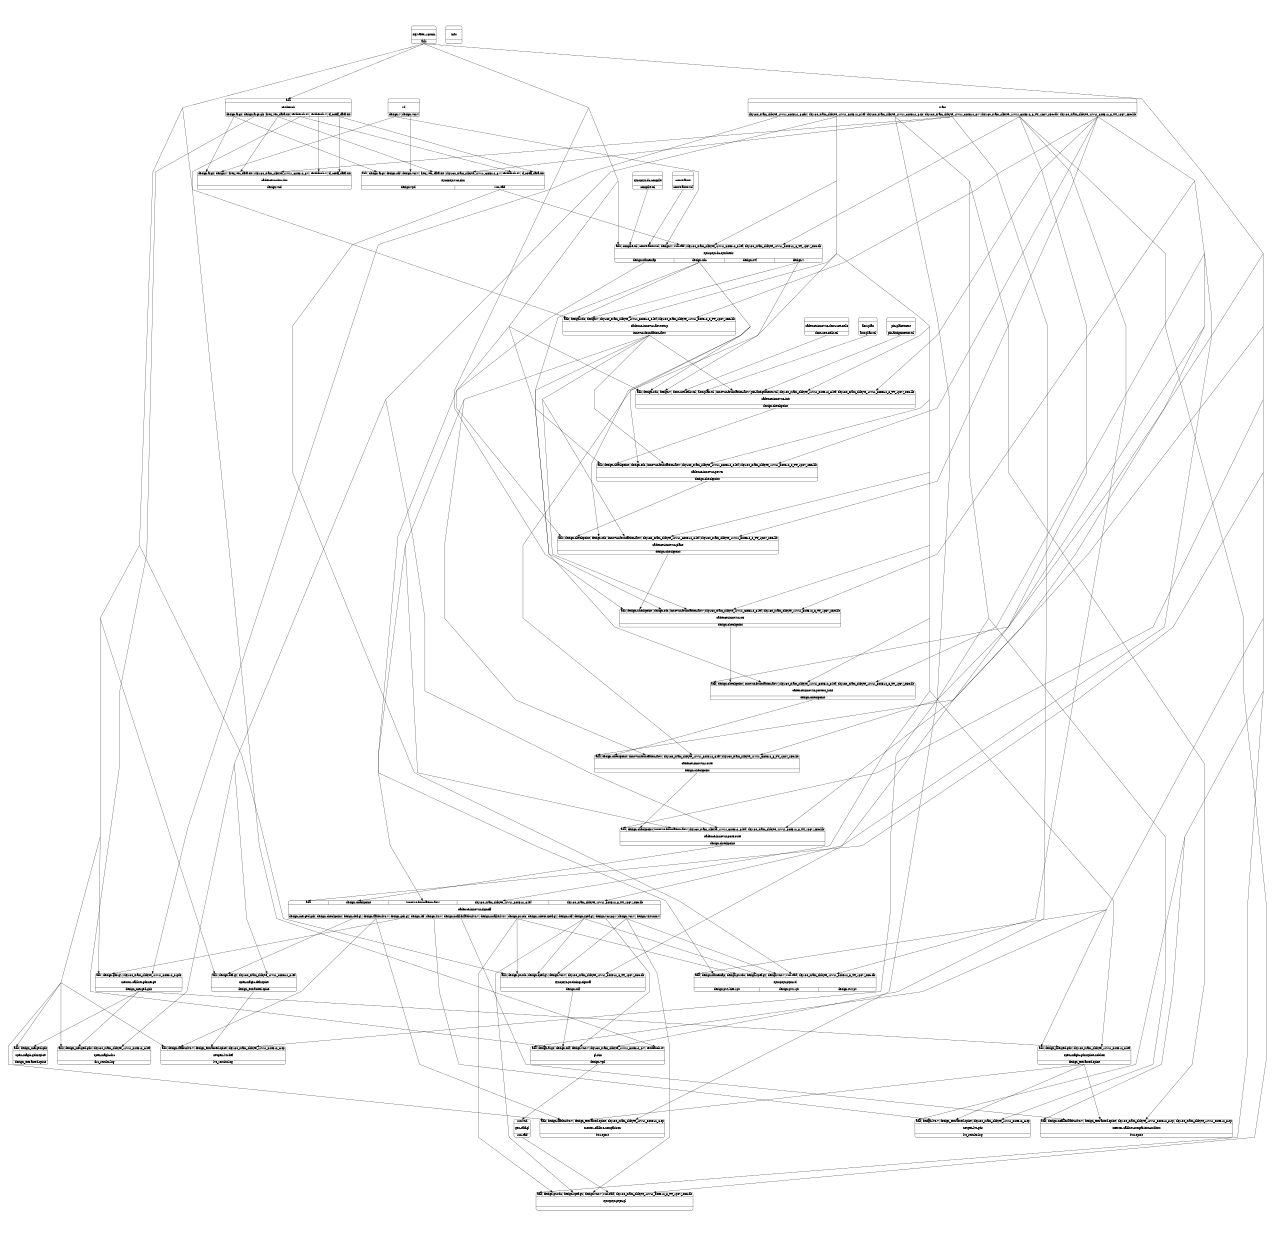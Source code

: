 digraph {
label="";
labelloc="t";
fontsize=60;
size="8.5;11";
ratio="fill";
margin=0;
pad=1;
rankdir="TB";
concentrate=true;
splines=polyline;
center=true;
nodesep=1.2;
ranksep=0.8;
cadence_innovus_cts [ fontsize=24, width=2, penwidth=2, shape=Mrecord, label="{ { <i_adk> adk | <i_design_checkpoint> design.checkpoint | <i_design_sdc> design.sdc | <i_innovus_foundation_flow> innovus-foundation-flow | <i_sky130_sram_2kbyte_1rw1r_32x512_8_lef> sky130_sram_2kbyte_1rw1r_32x512_8.lef | <i_sky130_sram_2kbyte_1rw1r_32x512_8_TT_1p8V_25C_lib> sky130_sram_2kbyte_1rw1r_32x512_8_TT_1p8V_25C.lib } | \n
cadence-innovus-cts

\n\n | { <o_design_checkpoint> design.checkpoint } }", color=black ];
cadence_innovus_dont_use_cells [ fontsize=24, width=2, penwidth=2, shape=Mrecord, label="{ {  } | \n
cadence-innovus-dont-use-cells

\n\n | { <o_dont_use_cells_tcl> dont-use-cells.tcl } }", color=black ];
cadence_innovus_flowsetup [ fontsize=24, width=2, penwidth=2, shape=Mrecord, label="{ { <i_adk> adk | <i_design_sdc> design.sdc | <i_design_v> design.v | <i_sky130_sram_2kbyte_1rw1r_32x512_8_lef> sky130_sram_2kbyte_1rw1r_32x512_8.lef | <i_sky130_sram_2kbyte_1rw1r_32x512_8_TT_1p8V_25C_lib> sky130_sram_2kbyte_1rw1r_32x512_8_TT_1p8V_25C.lib } | \n
cadence-innovus-flowsetup

\n\n | { <o_innovus_foundation_flow> innovus-foundation-flow } }", color=black ];
cadence_innovus_init [ fontsize=24, width=2, penwidth=2, shape=Mrecord, label="{ { <i_adk> adk | <i_design_sdc> design.sdc | <i_design_v> design.v | <i_dont_use_cells_tcl> dont-use-cells.tcl | <i_floorplan_tcl> floorplan.tcl | <i_innovus_foundation_flow> innovus-foundation-flow | <i_pin_assignments_tcl> pin-assignments.tcl | <i_sky130_sram_2kbyte_1rw1r_32x512_8_lef> sky130_sram_2kbyte_1rw1r_32x512_8.lef | <i_sky130_sram_2kbyte_1rw1r_32x512_8_TT_1p8V_25C_lib> sky130_sram_2kbyte_1rw1r_32x512_8_TT_1p8V_25C.lib } | \n
cadence-innovus-init

\n\n | { <o_design_checkpoint> design.checkpoint } }", color=black ];
cadence_innovus_place [ fontsize=24, width=2, penwidth=2, shape=Mrecord, label="{ { <i_adk> adk | <i_design_checkpoint> design.checkpoint | <i_design_sdc> design.sdc | <i_innovus_foundation_flow> innovus-foundation-flow | <i_sky130_sram_2kbyte_1rw1r_32x512_8_lef> sky130_sram_2kbyte_1rw1r_32x512_8.lef | <i_sky130_sram_2kbyte_1rw1r_32x512_8_TT_1p8V_25C_lib> sky130_sram_2kbyte_1rw1r_32x512_8_TT_1p8V_25C.lib } | \n
cadence-innovus-place

\n\n | { <o_design_checkpoint> design.checkpoint } }", color=black ];
cadence_innovus_postcts_hold [ fontsize=24, width=2, penwidth=2, shape=Mrecord, label="{ { <i_adk> adk | <i_design_checkpoint> design.checkpoint | <i_innovus_foundation_flow> innovus-foundation-flow | <i_sky130_sram_2kbyte_1rw1r_32x512_8_lef> sky130_sram_2kbyte_1rw1r_32x512_8.lef | <i_sky130_sram_2kbyte_1rw1r_32x512_8_TT_1p8V_25C_lib> sky130_sram_2kbyte_1rw1r_32x512_8_TT_1p8V_25C.lib } | \n
cadence-innovus-postcts_hold

\n\n | { <o_design_checkpoint> design.checkpoint } }", color=black ];
cadence_innovus_postroute [ fontsize=24, width=2, penwidth=2, shape=Mrecord, label="{ { <i_adk> adk | <i_design_checkpoint> design.checkpoint | <i_innovus_foundation_flow> innovus-foundation-flow | <i_sky130_sram_2kbyte_1rw1r_32x512_8_lef> sky130_sram_2kbyte_1rw1r_32x512_8.lef | <i_sky130_sram_2kbyte_1rw1r_32x512_8_TT_1p8V_25C_lib> sky130_sram_2kbyte_1rw1r_32x512_8_TT_1p8V_25C.lib } | \n
cadence-innovus-postroute

\n\n | { <o_design_checkpoint> design.checkpoint } }", color=black ];
cadence_innovus_power [ fontsize=24, width=2, penwidth=2, shape=Mrecord, label="{ { <i_adk> adk | <i_design_checkpoint> design.checkpoint | <i_design_sdc> design.sdc | <i_innovus_foundation_flow> innovus-foundation-flow | <i_sky130_sram_2kbyte_1rw1r_32x512_8_lef> sky130_sram_2kbyte_1rw1r_32x512_8.lef | <i_sky130_sram_2kbyte_1rw1r_32x512_8_TT_1p8V_25C_lib> sky130_sram_2kbyte_1rw1r_32x512_8_TT_1p8V_25C.lib } | \n
cadence-innovus-power

\n\n | { <o_design_checkpoint> design.checkpoint } }", color=black ];
cadence_innovus_route [ fontsize=24, width=2, penwidth=2, shape=Mrecord, label="{ { <i_adk> adk | <i_design_checkpoint> design.checkpoint | <i_innovus_foundation_flow> innovus-foundation-flow | <i_sky130_sram_2kbyte_1rw1r_32x512_8_lef> sky130_sram_2kbyte_1rw1r_32x512_8.lef | <i_sky130_sram_2kbyte_1rw1r_32x512_8_TT_1p8V_25C_lib> sky130_sram_2kbyte_1rw1r_32x512_8_TT_1p8V_25C.lib } | \n
cadence-innovus-route

\n\n | { <o_design_checkpoint> design.checkpoint } }", color=black ];
cadence_innovus_signoff [ fontsize=24, width=2, penwidth=2, shape=Mrecord, label="{ { <i_adk> adk | <i_design_checkpoint> design.checkpoint | <i_innovus_foundation_flow> innovus-foundation-flow | <i_sky130_sram_2kbyte_1rw1r_32x512_8_lef> sky130_sram_2kbyte_1rw1r_32x512_8.lef | <i_sky130_sram_2kbyte_1rw1r_32x512_8_TT_1p8V_25C_lib> sky130_sram_2kbyte_1rw1r_32x512_8_TT_1p8V_25C.lib } | \n
cadence-innovus-signoff

\n\n | { <o_design_merged_gds> design-merged.gds | <o_design_checkpoint> design.checkpoint | <o_design_def_gz> design.def.gz | <o_design_flatbuslvs_v> design.flatbuslvs.v | <o_design_gds_gz> design.gds.gz | <o_design_lef> design.lef | <o_design_lvs_v> design.lvs.v | <o_design_nofillerflatbuslvs_v> design.nofillerflatbuslvs.v | <o_design_nofillerlvs_v> design.nofillerlvs.v | <o_design_pt_sdc> design.pt.sdc | <o_design_rcbest_spef_gz> design.rcbest.spef.gz | <o_design_sdf> design.sdf | <o_design_spef_gz> design.spef.gz | <o_design_vcs_pg_v> design.vcs.pg.v | <o_design_vcs_v> design.vcs.v | <o_design_virtuoso_v> design.virtuoso.v } }", color=black ];
cadence_ncsim_sim [ fontsize=24, width=2, penwidth=2, shape=Mrecord, label="{ { <i_design_args> design.args | <i_design_v> design.v | <i_freq_vec_data_txt> freq_vec_data.txt | <i_sky130_sram_2kbyte_1rw1r_32x512_8_v> sky130_sram_2kbyte_1rw1r_32x512_8.v | <i_testbench_v> testbench.v | <i_tf_coeff_data_txt> tf_coeff_data.txt } | \n
cadence-ncsim-sim

\n\n | { <o_design_vcd> design.vcd } }", color=black ];
constraints [ fontsize=24, width=2, penwidth=2, shape=Mrecord, label="{ {  } | \n
constraints

\n\n | { <o_constraints_tcl> constraints.tcl } }", color=black ];
floorplan [ fontsize=24, width=2, penwidth=2, shape=Mrecord, label="{ {  } | \n
floorplan

\n\n | { <o_floorplan_tcl> floorplan.tcl } }", color=black ];
gen_saif_gl [ fontsize=24, width=2, penwidth=2, shape=Mrecord, label="{ { <i_run_vcd> run.vcd } | \n
gen-saif-gl

\n\n | { <o_run_saif> run.saif } }", color=black ];
gl_sim [ fontsize=24, width=2, penwidth=2, shape=Mrecord, label="{ { <i_adk> adk | <i_design_args> design.args | <i_design_sdf> design.sdf | <i_design_vcs_v> design.vcs.v | <i_sky130_sram_2kbyte_1rw1r_32x512_8_v> sky130_sram_2kbyte_1rw1r_32x512_8.v | <i_testbench_sv> testbench.sv } | \n
gl-sim

\n\n | { <o_design_vpd> design.vpd } }", color=black ];
info [ fontsize=24, width=2, penwidth=2, shape=Mrecord, label="{ {  } | \n
info

\n\n | {  } }", color=black ];
mentor_calibre_comparison [ fontsize=24, width=2, penwidth=2, shape=Mrecord, label="{ { <i_adk> adk | <i_design_flatbuslvs_v> design.flatbuslvs.v | <i_design_extracted_spice> design_extracted.spice | <i_sky130_sram_2kbyte_1rw1r_32x512_8_sp> sky130_sram_2kbyte_1rw1r_32x512_8.sp } | \n
mentor-calibre-comparison

\n\n | { <o_lvs_report> lvs.report } }", color=black ];
mentor_calibre_comparison_nobbox [ fontsize=24, width=2, penwidth=2, shape=Mrecord, label="{ { <i_adk> adk | <i_design_nofillerflatbuslvs_v> design.nofillerflatbuslvs.v | <i_design_extracted_spice> design_extracted.spice | <i_sky130_sram_2kbyte_1rw1r_32x512_8_sp> sky130_sram_2kbyte_1rw1r_32x512_8.sp | <i_sky130_sram_2kbyte_1rw1r_32x512_8_sp> sky130_sram_2kbyte_1rw1r_32x512_8.sp } | \n
mentor-calibre-comparison-nobbox

\n\n | { <o_lvs_report> lvs.report } }", color=black ];
mentor_calibre_gdsmerge [ fontsize=24, width=2, penwidth=2, shape=Mrecord, label="{ { <i_adk> adk | <i_design_gds_gz> design.gds.gz | <i_sky130_sram_2kbyte_1rw1r_32x512_8_gds> sky130_sram_2kbyte_1rw1r_32x512_8.gds } | \n
mentor-calibre-gdsmerge

\n\n | { <o_design_merged_gds> design_merged.gds } }", color=black ];
netgen_lvs_def [ fontsize=24, width=2, penwidth=2, shape=Mrecord, label="{ { <i_adk> adk | <i_design_flatbuslvs_v> design.flatbuslvs.v | <i_design_extracted_spice> design_extracted.spice | <i_sky130_sram_2kbyte_1rw1r_32x512_8_sp> sky130_sram_2kbyte_1rw1r_32x512_8.sp } | \n
netgen-lvs-def

\n\n | { <o_lvs_results_log> lvs_results.log } }", color=black ];
netgen_lvs_gds [ fontsize=24, width=2, penwidth=2, shape=Mrecord, label="{ { <i_adk> adk | <i_design_lvs_v> design.lvs.v | <i_design_extracted_spice> design_extracted.spice | <i_sky130_sram_2kbyte_1rw1r_32x512_8_sp> sky130_sram_2kbyte_1rw1r_32x512_8.sp } | \n
netgen-lvs-gds

\n\n | { <o_lvs_results_log> lvs_results.log } }", color=black ];
open_magic_def2spice [ fontsize=24, width=2, penwidth=2, shape=Mrecord, label="{ { <i_adk> adk | <i_design_def_gz> design.def.gz | <i_sky130_sram_2kbyte_1rw1r_32x512_8_lef> sky130_sram_2kbyte_1rw1r_32x512_8.lef } | \n
open-magic-def2spice

\n\n | { <o_design_extracted_spice> design_extracted.spice } }", color=black ];
open_magic_drc [ fontsize=24, width=2, penwidth=2, shape=Mrecord, label="{ { <i_adk> adk | <i_design_merged_gds> design_merged.gds | <i_sky130_sram_2kbyte_1rw1r_32x512_8_lef> sky130_sram_2kbyte_1rw1r_32x512_8.lef } | \n
open-magic-drc

\n\n | { <o_drc_results_log> drc_results.log } }", color=black ];
open_magic_gds2spice [ fontsize=24, width=2, penwidth=2, shape=Mrecord, label="{ { <i_adk> adk | <i_design_merged_gds> design_merged.gds } | \n
open-magic-gds2spice

\n\n | { <o_design_extracted_spice> design_extracted.spice } }", color=black ];
open_magic_gds2spice_nobbox [ fontsize=24, width=2, penwidth=2, shape=Mrecord, label="{ { <i_adk> adk | <i_design_merged_gds> design_merged.gds | <i_sky130_sram_2kbyte_1rw1r_32x512_8_lef> sky130_sram_2kbyte_1rw1r_32x512_8.lef } | \n
open-magic-gds2spice-nobbox

\n\n | { <o_design_extracted_spice> design_extracted.spice } }", color=black ];
pin_placement [ fontsize=24, width=2, penwidth=2, shape=Mrecord, label="{ {  } | \n
pin-placement

\n\n | { <o_pin_assignments_tcl> pin-assignments.tcl } }", color=black ];
rtl [ fontsize=24, width=2, penwidth=2, shape=Mrecord, label="{ {  } | \n
rtl

\n\n | { <o_design_v> design.v | <o_design_vcs_v> design.vcs.v } }", color=black ];
skywater_130nm [ fontsize=24, width=2, penwidth=2, shape=Mrecord, label="{ {  } | \n
skywater-130nm

\n\n | { <o_adk> adk } }", color=black ];
sram [ fontsize=24, width=2, penwidth=2, shape=Mrecord, label="{ {  } | \n
sram

\n\n | { <o_sky130_sram_2kbyte_1rw1r_32x512_8_gds> sky130_sram_2kbyte_1rw1r_32x512_8.gds | <o_sky130_sram_2kbyte_1rw1r_32x512_8_lef> sky130_sram_2kbyte_1rw1r_32x512_8.lef | <o_sky130_sram_2kbyte_1rw1r_32x512_8_sp> sky130_sram_2kbyte_1rw1r_32x512_8.sp | <o_sky130_sram_2kbyte_1rw1r_32x512_8_v> sky130_sram_2kbyte_1rw1r_32x512_8.v | <o_sky130_sram_2kbyte_1rw1r_32x512_8_TT_1p8V_25C_db> sky130_sram_2kbyte_1rw1r_32x512_8_TT_1p8V_25C.db | <o_sky130_sram_2kbyte_1rw1r_32x512_8_TT_1p8V_25C_lib> sky130_sram_2kbyte_1rw1r_32x512_8_TT_1p8V_25C.lib } }", color=black ];
synopsys_dc_compile [ fontsize=24, width=2, penwidth=2, shape=Mrecord, label="{ {  } | \n
synopsys-dc-compile

\n\n | { <o_compile_tcl> compile.tcl } }", color=black ];
synopsys_dc_synthesis [ fontsize=24, width=2, penwidth=2, shape=Mrecord, label="{ { <i_adk> adk | <i_compile_tcl> compile.tcl | <i_constraints_tcl> constraints.tcl | <i_design_v> design.v | <i_run_saif> run.saif | <i_sky130_sram_2kbyte_1rw1r_32x512_8_lef> sky130_sram_2kbyte_1rw1r_32x512_8.lef | <i_sky130_sram_2kbyte_1rw1r_32x512_8_TT_1p8V_25C_db> sky130_sram_2kbyte_1rw1r_32x512_8_TT_1p8V_25C.db } | \n
synopsys-dc-synthesis

\n\n | { <o_design_namemap> design.namemap | <o_design_sdc> design.sdc | <o_design_svf> design.svf | <o_design_v> design.v } }", color=black ];
synopsys_pt_timing_signoff [ fontsize=24, width=2, penwidth=2, shape=Mrecord, label="{ { <i_adk> adk | <i_design_pt_sdc> design.pt.sdc | <i_design_spef_gz> design.spef.gz | <i_design_vcs_v> design.vcs.v | <i_sky130_sram_2kbyte_1rw1r_32x512_8_TT_1p8V_25C_db> sky130_sram_2kbyte_1rw1r_32x512_8_TT_1p8V_25C.db } | \n
synopsys-pt-timing-signoff

\n\n | { <o_design_sdf> design.sdf } }", color=black ];
synopsys_ptpx_gl [ fontsize=24, width=2, penwidth=2, shape=Mrecord, label="{ { <i_adk> adk | <i_design_pt_sdc> design.pt.sdc | <i_design_spef_gz> design.spef.gz | <i_design_vcs_v> design.vcs.v | <i_run_saif> run.saif | <i_sky130_sram_2kbyte_1rw1r_32x512_8_TT_1p8V_25C_db> sky130_sram_2kbyte_1rw1r_32x512_8_TT_1p8V_25C.db } | \n
synopsys-ptpx-gl

\n\n | {  } }", color=black ];
synopsys_ptpx_rtl [ fontsize=24, width=2, penwidth=2, shape=Mrecord, label="{ { <i_adk> adk | <i_design_namemap> design.namemap | <i_design_pt_sdc> design.pt.sdc | <i_design_spef_gz> design.spef.gz | <i_design_vcs_v> design.vcs.v | <i_run_saif> run.saif | <i_sky130_sram_2kbyte_1rw1r_32x512_8_TT_1p8V_25C_db> sky130_sram_2kbyte_1rw1r_32x512_8_TT_1p8V_25C.db } | \n
synopsys-ptpx-rtl

\n\n | { <o_design_pwr_hier_rpt> design.pwr.hier.rpt | <o_design_pwr_rpt> design.pwr.rpt | <o_design_sw_rpt> design.sw.rpt } }", color=black ];
synopsys_vcs_sim [ fontsize=24, width=2, penwidth=2, shape=Mrecord, label="{ { <i_adk> adk | <i_design_args> design.args | <i_design_sdf> design.sdf | <i_design_vcs_v> design.vcs.v | <i_freq_vec_data_txt> freq_vec_data.txt | <i_sky130_sram_2kbyte_1rw1r_32x512_8_v> sky130_sram_2kbyte_1rw1r_32x512_8.v | <i_testbench_sv> testbench.sv | <i_tf_coeff_data_txt> tf_coeff_data.txt } | \n
synopsys-vcs-sim

\n\n | { <o_design_vpd> design.vpd | <o_run_saif> run.saif } }", color=black ];
testbench [ fontsize=24, width=2, penwidth=2, shape=Mrecord, label="{ { <i_adk> adk } | \n
testbench

\n\n | { <o_design_args> design.args | <o_design_args_gls> design.args.gls | <o_freq_vec_data_txt> freq_vec_data.txt | <o_testbench_sv> testbench.sv | <o_testbench_v> testbench.v | <o_tf_coeff_data_txt> tf_coeff_data.txt } }", color=black ];
skywater_130nm:o_adk:s -> cadence_innovus_cts:i_adk:n [ arrowsize=2, penwidth=2 ];
cadence_innovus_place:o_design_checkpoint:s -> cadence_innovus_cts:i_design_checkpoint:n [ arrowsize=2, penwidth=2 ];
synopsys_dc_synthesis:o_design_sdc:s -> cadence_innovus_cts:i_design_sdc:n [ arrowsize=2, penwidth=2 ];
cadence_innovus_flowsetup:o_innovus_foundation_flow:s -> cadence_innovus_cts:i_innovus_foundation_flow:n [ arrowsize=2, penwidth=2 ];
sram:o_sky130_sram_2kbyte_1rw1r_32x512_8_lef:s -> cadence_innovus_cts:i_sky130_sram_2kbyte_1rw1r_32x512_8_lef:n [ arrowsize=2, penwidth=2 ];
sram:o_sky130_sram_2kbyte_1rw1r_32x512_8_TT_1p8V_25C_lib:s -> cadence_innovus_cts:i_sky130_sram_2kbyte_1rw1r_32x512_8_TT_1p8V_25C_lib:n [ arrowsize=2, penwidth=2 ];
skywater_130nm:o_adk:s -> cadence_innovus_flowsetup:i_adk:n [ arrowsize=2, penwidth=2 ];
synopsys_dc_synthesis:o_design_sdc:s -> cadence_innovus_flowsetup:i_design_sdc:n [ arrowsize=2, penwidth=2 ];
synopsys_dc_synthesis:o_design_v:s -> cadence_innovus_flowsetup:i_design_v:n [ arrowsize=2, penwidth=2 ];
sram:o_sky130_sram_2kbyte_1rw1r_32x512_8_lef:s -> cadence_innovus_flowsetup:i_sky130_sram_2kbyte_1rw1r_32x512_8_lef:n [ arrowsize=2, penwidth=2 ];
sram:o_sky130_sram_2kbyte_1rw1r_32x512_8_TT_1p8V_25C_lib:s -> cadence_innovus_flowsetup:i_sky130_sram_2kbyte_1rw1r_32x512_8_TT_1p8V_25C_lib:n [ arrowsize=2, penwidth=2 ];
skywater_130nm:o_adk:s -> cadence_innovus_init:i_adk:n [ arrowsize=2, penwidth=2 ];
synopsys_dc_synthesis:o_design_sdc:s -> cadence_innovus_init:i_design_sdc:n [ arrowsize=2, penwidth=2 ];
synopsys_dc_synthesis:o_design_v:s -> cadence_innovus_init:i_design_v:n [ arrowsize=2, penwidth=2 ];
cadence_innovus_dont_use_cells:o_dont_use_cells_tcl:s -> cadence_innovus_init:i_dont_use_cells_tcl:n [ arrowsize=2, penwidth=2 ];
floorplan:o_floorplan_tcl:s -> cadence_innovus_init:i_floorplan_tcl:n [ arrowsize=2, penwidth=2 ];
cadence_innovus_flowsetup:o_innovus_foundation_flow:s -> cadence_innovus_init:i_innovus_foundation_flow:n [ arrowsize=2, penwidth=2 ];
pin_placement:o_pin_assignments_tcl:s -> cadence_innovus_init:i_pin_assignments_tcl:n [ arrowsize=2, penwidth=2 ];
sram:o_sky130_sram_2kbyte_1rw1r_32x512_8_lef:s -> cadence_innovus_init:i_sky130_sram_2kbyte_1rw1r_32x512_8_lef:n [ arrowsize=2, penwidth=2 ];
sram:o_sky130_sram_2kbyte_1rw1r_32x512_8_TT_1p8V_25C_lib:s -> cadence_innovus_init:i_sky130_sram_2kbyte_1rw1r_32x512_8_TT_1p8V_25C_lib:n [ arrowsize=2, penwidth=2 ];
skywater_130nm:o_adk:s -> cadence_innovus_place:i_adk:n [ arrowsize=2, penwidth=2 ];
cadence_innovus_power:o_design_checkpoint:s -> cadence_innovus_place:i_design_checkpoint:n [ arrowsize=2, penwidth=2 ];
synopsys_dc_synthesis:o_design_sdc:s -> cadence_innovus_place:i_design_sdc:n [ arrowsize=2, penwidth=2 ];
cadence_innovus_flowsetup:o_innovus_foundation_flow:s -> cadence_innovus_place:i_innovus_foundation_flow:n [ arrowsize=2, penwidth=2 ];
sram:o_sky130_sram_2kbyte_1rw1r_32x512_8_lef:s -> cadence_innovus_place:i_sky130_sram_2kbyte_1rw1r_32x512_8_lef:n [ arrowsize=2, penwidth=2 ];
sram:o_sky130_sram_2kbyte_1rw1r_32x512_8_TT_1p8V_25C_lib:s -> cadence_innovus_place:i_sky130_sram_2kbyte_1rw1r_32x512_8_TT_1p8V_25C_lib:n [ arrowsize=2, penwidth=2 ];
skywater_130nm:o_adk:s -> cadence_innovus_postcts_hold:i_adk:n [ arrowsize=2, penwidth=2 ];
cadence_innovus_cts:o_design_checkpoint:s -> cadence_innovus_postcts_hold:i_design_checkpoint:n [ arrowsize=2, penwidth=2 ];
cadence_innovus_flowsetup:o_innovus_foundation_flow:s -> cadence_innovus_postcts_hold:i_innovus_foundation_flow:n [ arrowsize=2, penwidth=2 ];
sram:o_sky130_sram_2kbyte_1rw1r_32x512_8_lef:s -> cadence_innovus_postcts_hold:i_sky130_sram_2kbyte_1rw1r_32x512_8_lef:n [ arrowsize=2, penwidth=2 ];
sram:o_sky130_sram_2kbyte_1rw1r_32x512_8_TT_1p8V_25C_lib:s -> cadence_innovus_postcts_hold:i_sky130_sram_2kbyte_1rw1r_32x512_8_TT_1p8V_25C_lib:n [ arrowsize=2, penwidth=2 ];
skywater_130nm:o_adk:s -> cadence_innovus_postroute:i_adk:n [ arrowsize=2, penwidth=2 ];
cadence_innovus_route:o_design_checkpoint:s -> cadence_innovus_postroute:i_design_checkpoint:n [ arrowsize=2, penwidth=2 ];
cadence_innovus_flowsetup:o_innovus_foundation_flow:s -> cadence_innovus_postroute:i_innovus_foundation_flow:n [ arrowsize=2, penwidth=2 ];
sram:o_sky130_sram_2kbyte_1rw1r_32x512_8_lef:s -> cadence_innovus_postroute:i_sky130_sram_2kbyte_1rw1r_32x512_8_lef:n [ arrowsize=2, penwidth=2 ];
sram:o_sky130_sram_2kbyte_1rw1r_32x512_8_TT_1p8V_25C_lib:s -> cadence_innovus_postroute:i_sky130_sram_2kbyte_1rw1r_32x512_8_TT_1p8V_25C_lib:n [ arrowsize=2, penwidth=2 ];
skywater_130nm:o_adk:s -> cadence_innovus_power:i_adk:n [ arrowsize=2, penwidth=2 ];
cadence_innovus_init:o_design_checkpoint:s -> cadence_innovus_power:i_design_checkpoint:n [ arrowsize=2, penwidth=2 ];
synopsys_dc_synthesis:o_design_sdc:s -> cadence_innovus_power:i_design_sdc:n [ arrowsize=2, penwidth=2 ];
cadence_innovus_flowsetup:o_innovus_foundation_flow:s -> cadence_innovus_power:i_innovus_foundation_flow:n [ arrowsize=2, penwidth=2 ];
sram:o_sky130_sram_2kbyte_1rw1r_32x512_8_lef:s -> cadence_innovus_power:i_sky130_sram_2kbyte_1rw1r_32x512_8_lef:n [ arrowsize=2, penwidth=2 ];
sram:o_sky130_sram_2kbyte_1rw1r_32x512_8_TT_1p8V_25C_lib:s -> cadence_innovus_power:i_sky130_sram_2kbyte_1rw1r_32x512_8_TT_1p8V_25C_lib:n [ arrowsize=2, penwidth=2 ];
skywater_130nm:o_adk:s -> cadence_innovus_route:i_adk:n [ arrowsize=2, penwidth=2 ];
cadence_innovus_postcts_hold:o_design_checkpoint:s -> cadence_innovus_route:i_design_checkpoint:n [ arrowsize=2, penwidth=2 ];
cadence_innovus_flowsetup:o_innovus_foundation_flow:s -> cadence_innovus_route:i_innovus_foundation_flow:n [ arrowsize=2, penwidth=2 ];
sram:o_sky130_sram_2kbyte_1rw1r_32x512_8_lef:s -> cadence_innovus_route:i_sky130_sram_2kbyte_1rw1r_32x512_8_lef:n [ arrowsize=2, penwidth=2 ];
sram:o_sky130_sram_2kbyte_1rw1r_32x512_8_TT_1p8V_25C_lib:s -> cadence_innovus_route:i_sky130_sram_2kbyte_1rw1r_32x512_8_TT_1p8V_25C_lib:n [ arrowsize=2, penwidth=2 ];
skywater_130nm:o_adk:s -> cadence_innovus_signoff:i_adk:n [ arrowsize=2, penwidth=2 ];
cadence_innovus_postroute:o_design_checkpoint:s -> cadence_innovus_signoff:i_design_checkpoint:n [ arrowsize=2, penwidth=2 ];
cadence_innovus_flowsetup:o_innovus_foundation_flow:s -> cadence_innovus_signoff:i_innovus_foundation_flow:n [ arrowsize=2, penwidth=2 ];
sram:o_sky130_sram_2kbyte_1rw1r_32x512_8_lef:s -> cadence_innovus_signoff:i_sky130_sram_2kbyte_1rw1r_32x512_8_lef:n [ arrowsize=2, penwidth=2 ];
sram:o_sky130_sram_2kbyte_1rw1r_32x512_8_TT_1p8V_25C_lib:s -> cadence_innovus_signoff:i_sky130_sram_2kbyte_1rw1r_32x512_8_TT_1p8V_25C_lib:n [ arrowsize=2, penwidth=2 ];
testbench:o_design_args:s -> cadence_ncsim_sim:i_design_args:n [ arrowsize=2, penwidth=2 ];
rtl:o_design_v:s -> cadence_ncsim_sim:i_design_v:n [ arrowsize=2, penwidth=2 ];
testbench:o_freq_vec_data_txt:s -> cadence_ncsim_sim:i_freq_vec_data_txt:n [ arrowsize=2, penwidth=2 ];
sram:o_sky130_sram_2kbyte_1rw1r_32x512_8_v:s -> cadence_ncsim_sim:i_sky130_sram_2kbyte_1rw1r_32x512_8_v:n [ arrowsize=2, penwidth=2 ];
testbench:o_testbench_v:s -> cadence_ncsim_sim:i_testbench_v:n [ arrowsize=2, penwidth=2 ];
testbench:o_tf_coeff_data_txt:s -> cadence_ncsim_sim:i_tf_coeff_data_txt:n [ arrowsize=2, penwidth=2 ];
gl_sim:o_design_vpd:s -> gen_saif_gl:i_run_vcd:n [ arrowsize=2, penwidth=2 ];
skywater_130nm:o_adk:s -> gl_sim:i_adk:n [ arrowsize=2, penwidth=2 ];
testbench:o_design_args_gls:s -> gl_sim:i_design_args:n [ arrowsize=2, penwidth=2 ];
synopsys_pt_timing_signoff:o_design_sdf:s -> gl_sim:i_design_sdf:n [ arrowsize=2, penwidth=2 ];
cadence_innovus_signoff:o_design_vcs_pg_v:s -> gl_sim:i_design_vcs_v:n [ arrowsize=2, penwidth=2 ];
sram:o_sky130_sram_2kbyte_1rw1r_32x512_8_v:s -> gl_sim:i_sky130_sram_2kbyte_1rw1r_32x512_8_v:n [ arrowsize=2, penwidth=2 ];
testbench:o_testbench_sv:s -> gl_sim:i_testbench_sv:n [ arrowsize=2, penwidth=2 ];
skywater_130nm:o_adk:s -> mentor_calibre_comparison:i_adk:n [ arrowsize=2, penwidth=2 ];
cadence_innovus_signoff:o_design_flatbuslvs_v:s -> mentor_calibre_comparison:i_design_flatbuslvs_v:n [ arrowsize=2, penwidth=2 ];
open_magic_gds2spice_nobbox:o_design_extracted_spice:s -> mentor_calibre_comparison:i_design_extracted_spice:n [ arrowsize=2, penwidth=2 ];
sram:o_sky130_sram_2kbyte_1rw1r_32x512_8_sp:s -> mentor_calibre_comparison:i_sky130_sram_2kbyte_1rw1r_32x512_8_sp:n [ arrowsize=2, penwidth=2 ];
skywater_130nm:o_adk:s -> mentor_calibre_comparison_nobbox:i_adk:n [ arrowsize=2, penwidth=2 ];
cadence_innovus_signoff:o_design_nofillerflatbuslvs_v:s -> mentor_calibre_comparison_nobbox:i_design_nofillerflatbuslvs_v:n [ arrowsize=2, penwidth=2 ];
open_magic_gds2spice_nobbox:o_design_extracted_spice:s -> mentor_calibre_comparison_nobbox:i_design_extracted_spice:n [ arrowsize=2, penwidth=2 ];
sram:o_sky130_sram_2kbyte_1rw1r_32x512_8_sp:s -> mentor_calibre_comparison_nobbox:i_sky130_sram_2kbyte_1rw1r_32x512_8_sp:n [ arrowsize=2, penwidth=2 ];
skywater_130nm:o_adk:s -> mentor_calibre_gdsmerge:i_adk:n [ arrowsize=2, penwidth=2 ];
cadence_innovus_signoff:o_design_gds_gz:s -> mentor_calibre_gdsmerge:i_design_gds_gz:n [ arrowsize=2, penwidth=2 ];
sram:o_sky130_sram_2kbyte_1rw1r_32x512_8_gds:s -> mentor_calibre_gdsmerge:i_sky130_sram_2kbyte_1rw1r_32x512_8_gds:n [ arrowsize=2, penwidth=2 ];
skywater_130nm:o_adk:s -> netgen_lvs_def:i_adk:n [ arrowsize=2, penwidth=2 ];
cadence_innovus_signoff:o_design_flatbuslvs_v:s -> netgen_lvs_def:i_design_flatbuslvs_v:n [ arrowsize=2, penwidth=2 ];
open_magic_def2spice:o_design_extracted_spice:s -> netgen_lvs_def:i_design_extracted_spice:n [ arrowsize=2, penwidth=2 ];
sram:o_sky130_sram_2kbyte_1rw1r_32x512_8_sp:s -> netgen_lvs_def:i_sky130_sram_2kbyte_1rw1r_32x512_8_sp:n [ arrowsize=2, penwidth=2 ];
skywater_130nm:o_adk:s -> netgen_lvs_gds:i_adk:n [ arrowsize=2, penwidth=2 ];
cadence_innovus_signoff:o_design_lvs_v:s -> netgen_lvs_gds:i_design_lvs_v:n [ arrowsize=2, penwidth=2 ];
open_magic_gds2spice_nobbox:o_design_extracted_spice:s -> netgen_lvs_gds:i_design_extracted_spice:n [ arrowsize=2, penwidth=2 ];
sram:o_sky130_sram_2kbyte_1rw1r_32x512_8_sp:s -> netgen_lvs_gds:i_sky130_sram_2kbyte_1rw1r_32x512_8_sp:n [ arrowsize=2, penwidth=2 ];
skywater_130nm:o_adk:s -> open_magic_def2spice:i_adk:n [ arrowsize=2, penwidth=2 ];
cadence_innovus_signoff:o_design_def_gz:s -> open_magic_def2spice:i_design_def_gz:n [ arrowsize=2, penwidth=2 ];
sram:o_sky130_sram_2kbyte_1rw1r_32x512_8_lef:s -> open_magic_def2spice:i_sky130_sram_2kbyte_1rw1r_32x512_8_lef:n [ arrowsize=2, penwidth=2 ];
skywater_130nm:o_adk:s -> open_magic_drc:i_adk:n [ arrowsize=2, penwidth=2 ];
mentor_calibre_gdsmerge:o_design_merged_gds:s -> open_magic_drc:i_design_merged_gds:n [ arrowsize=2, penwidth=2 ];
sram:o_sky130_sram_2kbyte_1rw1r_32x512_8_lef:s -> open_magic_drc:i_sky130_sram_2kbyte_1rw1r_32x512_8_lef:n [ arrowsize=2, penwidth=2 ];
skywater_130nm:o_adk:s -> open_magic_gds2spice:i_adk:n [ arrowsize=2, penwidth=2 ];
mentor_calibre_gdsmerge:o_design_merged_gds:s -> open_magic_gds2spice:i_design_merged_gds:n [ arrowsize=2, penwidth=2 ];
skywater_130nm:o_adk:s -> open_magic_gds2spice_nobbox:i_adk:n [ arrowsize=2, penwidth=2 ];
mentor_calibre_gdsmerge:o_design_merged_gds:s -> open_magic_gds2spice_nobbox:i_design_merged_gds:n [ arrowsize=2, penwidth=2 ];
sram:o_sky130_sram_2kbyte_1rw1r_32x512_8_lef:s -> open_magic_gds2spice_nobbox:i_sky130_sram_2kbyte_1rw1r_32x512_8_lef:n [ arrowsize=2, penwidth=2 ];
skywater_130nm:o_adk:s -> synopsys_dc_synthesis:i_adk:n [ arrowsize=2, penwidth=2 ];
synopsys_dc_compile:o_compile_tcl:s -> synopsys_dc_synthesis:i_compile_tcl:n [ arrowsize=2, penwidth=2 ];
constraints:o_constraints_tcl:s -> synopsys_dc_synthesis:i_constraints_tcl:n [ arrowsize=2, penwidth=2 ];
rtl:o_design_v:s -> synopsys_dc_synthesis:i_design_v:n [ arrowsize=2, penwidth=2 ];
synopsys_vcs_sim:o_run_saif:s -> synopsys_dc_synthesis:i_run_saif:n [ arrowsize=2, penwidth=2 ];
sram:o_sky130_sram_2kbyte_1rw1r_32x512_8_lef:s -> synopsys_dc_synthesis:i_sky130_sram_2kbyte_1rw1r_32x512_8_lef:n [ arrowsize=2, penwidth=2 ];
sram:o_sky130_sram_2kbyte_1rw1r_32x512_8_TT_1p8V_25C_db:s -> synopsys_dc_synthesis:i_sky130_sram_2kbyte_1rw1r_32x512_8_TT_1p8V_25C_db:n [ arrowsize=2, penwidth=2 ];
skywater_130nm:o_adk:s -> synopsys_pt_timing_signoff:i_adk:n [ arrowsize=2, penwidth=2 ];
cadence_innovus_signoff:o_design_pt_sdc:s -> synopsys_pt_timing_signoff:i_design_pt_sdc:n [ arrowsize=2, penwidth=2 ];
cadence_innovus_signoff:o_design_spef_gz:s -> synopsys_pt_timing_signoff:i_design_spef_gz:n [ arrowsize=2, penwidth=2 ];
cadence_innovus_signoff:o_design_vcs_v:s -> synopsys_pt_timing_signoff:i_design_vcs_v:n [ arrowsize=2, penwidth=2 ];
sram:o_sky130_sram_2kbyte_1rw1r_32x512_8_TT_1p8V_25C_db:s -> synopsys_pt_timing_signoff:i_sky130_sram_2kbyte_1rw1r_32x512_8_TT_1p8V_25C_db:n [ arrowsize=2, penwidth=2 ];
skywater_130nm:o_adk:s -> synopsys_ptpx_gl:i_adk:n [ arrowsize=2, penwidth=2 ];
cadence_innovus_signoff:o_design_pt_sdc:s -> synopsys_ptpx_gl:i_design_pt_sdc:n [ arrowsize=2, penwidth=2 ];
cadence_innovus_signoff:o_design_spef_gz:s -> synopsys_ptpx_gl:i_design_spef_gz:n [ arrowsize=2, penwidth=2 ];
cadence_innovus_signoff:o_design_vcs_v:s -> synopsys_ptpx_gl:i_design_vcs_v:n [ arrowsize=2, penwidth=2 ];
gen_saif_gl:o_run_saif:s -> synopsys_ptpx_gl:i_run_saif:n [ arrowsize=2, penwidth=2 ];
sram:o_sky130_sram_2kbyte_1rw1r_32x512_8_TT_1p8V_25C_db:s -> synopsys_ptpx_gl:i_sky130_sram_2kbyte_1rw1r_32x512_8_TT_1p8V_25C_db:n [ arrowsize=2, penwidth=2 ];
skywater_130nm:o_adk:s -> synopsys_ptpx_rtl:i_adk:n [ arrowsize=2, penwidth=2 ];
synopsys_dc_synthesis:o_design_namemap:s -> synopsys_ptpx_rtl:i_design_namemap:n [ arrowsize=2, penwidth=2 ];
cadence_innovus_signoff:o_design_pt_sdc:s -> synopsys_ptpx_rtl:i_design_pt_sdc:n [ arrowsize=2, penwidth=2 ];
cadence_innovus_signoff:o_design_spef_gz:s -> synopsys_ptpx_rtl:i_design_spef_gz:n [ arrowsize=2, penwidth=2 ];
cadence_innovus_signoff:o_design_vcs_v:s -> synopsys_ptpx_rtl:i_design_vcs_v:n [ arrowsize=2, penwidth=2 ];
synopsys_vcs_sim:o_run_saif:s -> synopsys_ptpx_rtl:i_run_saif:n [ arrowsize=2, penwidth=2 ];
sram:o_sky130_sram_2kbyte_1rw1r_32x512_8_TT_1p8V_25C_db:s -> synopsys_ptpx_rtl:i_sky130_sram_2kbyte_1rw1r_32x512_8_TT_1p8V_25C_db:n [ arrowsize=2, penwidth=2 ];
testbench:o_design_args:s -> synopsys_vcs_sim:i_design_args:n [ arrowsize=2, penwidth=2 ];
rtl:o_design_vcs_v:s -> synopsys_vcs_sim:i_design_vcs_v:n [ arrowsize=2, penwidth=2 ];
testbench:o_freq_vec_data_txt:s -> synopsys_vcs_sim:i_freq_vec_data_txt:n [ arrowsize=2, penwidth=2 ];
sram:o_sky130_sram_2kbyte_1rw1r_32x512_8_v:s -> synopsys_vcs_sim:i_sky130_sram_2kbyte_1rw1r_32x512_8_v:n [ arrowsize=2, penwidth=2 ];
testbench:o_testbench_sv:s -> synopsys_vcs_sim:i_testbench_sv:n [ arrowsize=2, penwidth=2 ];
testbench:o_tf_coeff_data_txt:s -> synopsys_vcs_sim:i_tf_coeff_data_txt:n [ arrowsize=2, penwidth=2 ];
skywater_130nm:o_adk:s -> testbench:i_adk:n [ arrowsize=2, penwidth=2 ];
}